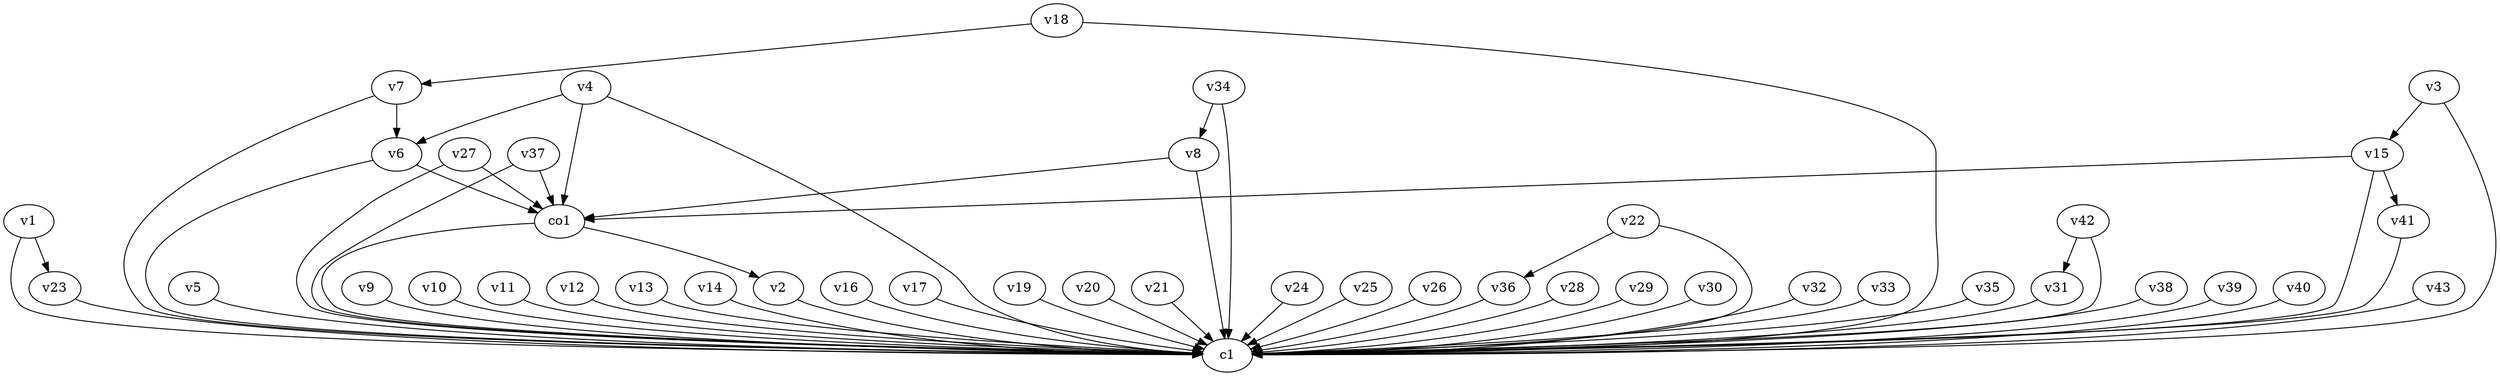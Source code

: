 strict digraph  {
c1;
v1;
v2;
v3;
v4;
v5;
v6;
v7;
v8;
v9;
v10;
v11;
v12;
v13;
v14;
v15;
v16;
v17;
v18;
v19;
v20;
v21;
v22;
v23;
v24;
v25;
v26;
v27;
v28;
v29;
v30;
v31;
v32;
v33;
v34;
v35;
v36;
v37;
v38;
v39;
v40;
v41;
v42;
v43;
co1;
v1 -> c1  [weight=1];
v1 -> v23  [weight=1];
v2 -> c1  [weight=1];
v3 -> c1  [weight=1];
v3 -> v15  [weight=1];
v4 -> c1  [weight=1];
v4 -> v6  [weight=1];
v4 -> co1  [weight=1];
v5 -> c1  [weight=1];
v6 -> c1  [weight=1];
v6 -> co1  [weight=1];
v7 -> c1  [weight=1];
v7 -> v6  [weight=1];
v8 -> c1  [weight=1];
v8 -> co1  [weight=1];
v9 -> c1  [weight=1];
v10 -> c1  [weight=1];
v11 -> c1  [weight=1];
v12 -> c1  [weight=1];
v13 -> c1  [weight=1];
v14 -> c1  [weight=1];
v15 -> c1  [weight=1];
v15 -> co1  [weight=1];
v15 -> v41  [weight=1];
v16 -> c1  [weight=1];
v17 -> c1  [weight=1];
v18 -> c1  [weight=1];
v18 -> v7  [weight=1];
v19 -> c1  [weight=1];
v20 -> c1  [weight=1];
v21 -> c1  [weight=1];
v22 -> c1  [weight=1];
v22 -> v36  [weight=1];
v23 -> c1  [weight=1];
v24 -> c1  [weight=1];
v25 -> c1  [weight=1];
v26 -> c1  [weight=1];
v27 -> c1  [weight=1];
v27 -> co1  [weight=1];
v28 -> c1  [weight=1];
v29 -> c1  [weight=1];
v30 -> c1  [weight=1];
v31 -> c1  [weight=1];
v32 -> c1  [weight=1];
v33 -> c1  [weight=1];
v34 -> c1  [weight=1];
v34 -> v8  [weight=1];
v35 -> c1  [weight=1];
v36 -> c1  [weight=1];
v37 -> c1  [weight=1];
v37 -> co1  [weight=1];
v38 -> c1  [weight=1];
v39 -> c1  [weight=1];
v40 -> c1  [weight=1];
v41 -> c1  [weight=1];
v42 -> c1  [weight=1];
v42 -> v31  [weight=1];
v43 -> c1  [weight=1];
co1 -> c1  [weight=1];
co1 -> v2  [weight=1];
}
